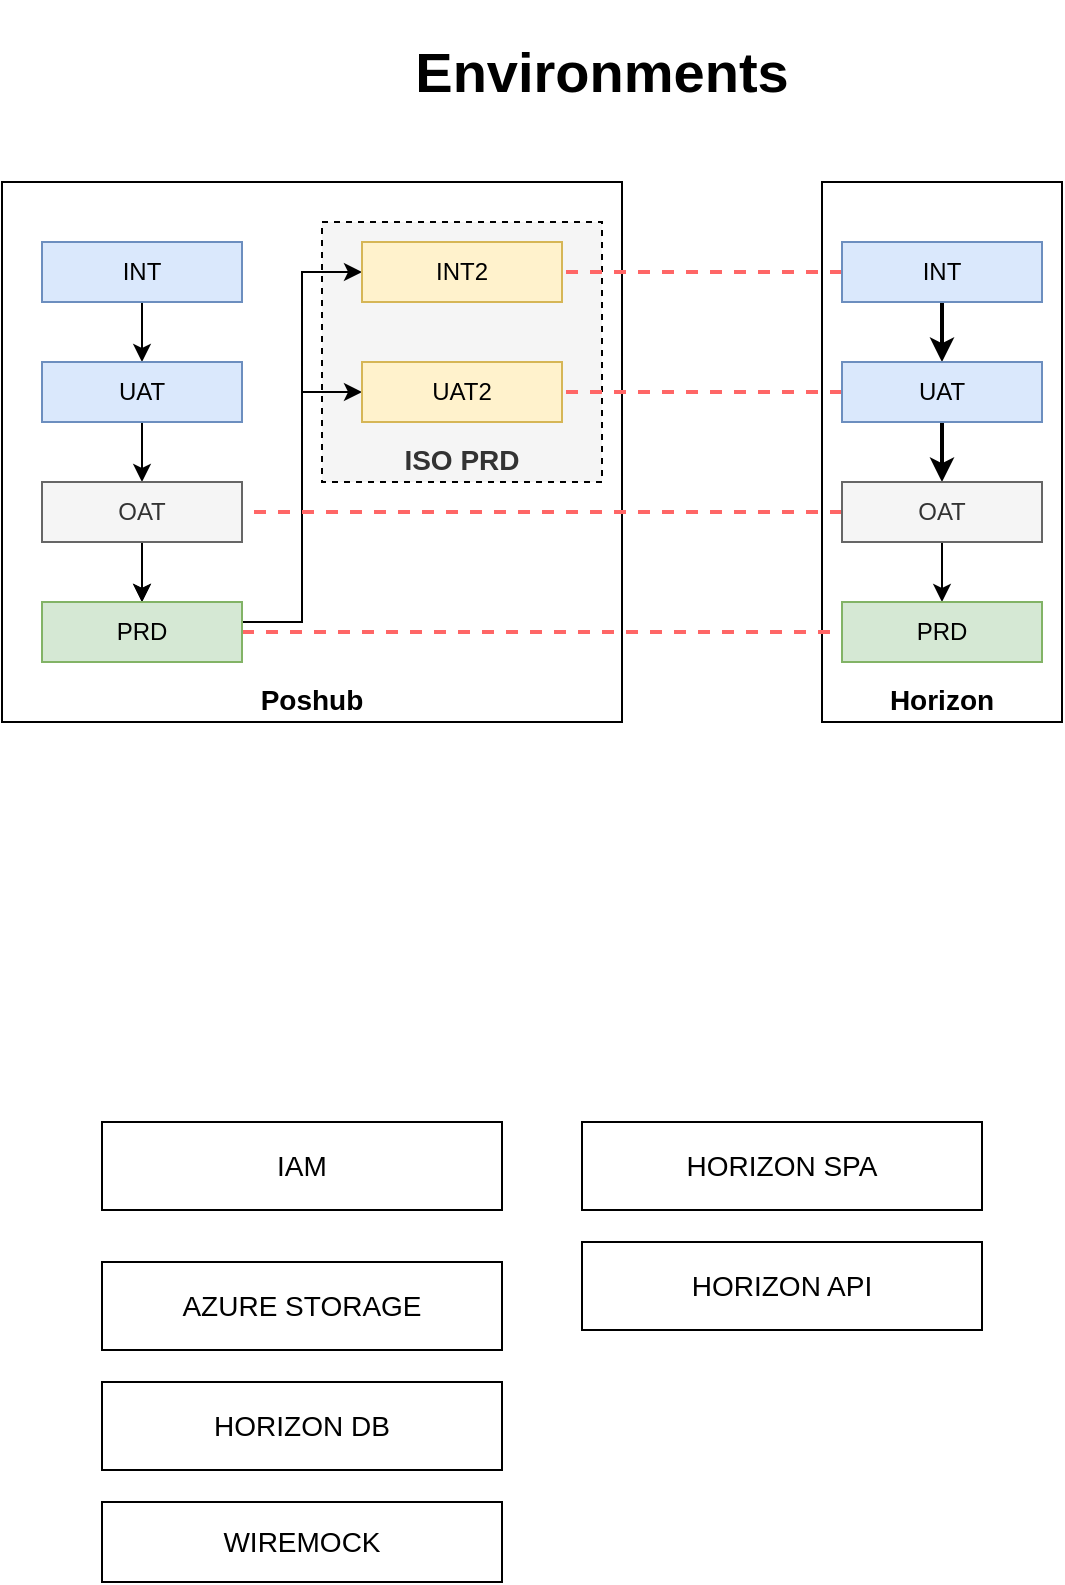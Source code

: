 <mxfile version="20.7.2" type="github">
  <diagram id="qH5oBzDhGJCajl7ZaMK2" name="Page-1">
    <mxGraphModel dx="717" dy="1448" grid="1" gridSize="10" guides="1" tooltips="1" connect="1" arrows="1" fold="1" page="1" pageScale="1" pageWidth="827" pageHeight="1169" math="0" shadow="0">
      <root>
        <mxCell id="0" />
        <mxCell id="1" parent="0" />
        <mxCell id="00HUXX-bjF2ofL3nJzH--35" value="Poshub" style="rounded=0;whiteSpace=wrap;html=1;verticalAlign=bottom;fontSize=14;fontStyle=1;align=center;spacingLeft=0;" parent="1" vertex="1">
          <mxGeometry x="150" y="130" width="310" height="270" as="geometry" />
        </mxCell>
        <mxCell id="00HUXX-bjF2ofL3nJzH--38" value="ISO PRD" style="rounded=0;whiteSpace=wrap;html=1;fontSize=14;fillColor=#f5f5f5;fontColor=#333333;strokeColor=default;dashed=1;verticalAlign=bottom;fontStyle=1" parent="1" vertex="1">
          <mxGeometry x="310" y="150" width="140" height="130" as="geometry" />
        </mxCell>
        <mxCell id="00HUXX-bjF2ofL3nJzH--33" value="Horizon" style="rounded=0;whiteSpace=wrap;html=1;verticalAlign=bottom;fontStyle=1;fontSize=14;" parent="1" vertex="1">
          <mxGeometry x="560" y="130" width="120" height="270" as="geometry" />
        </mxCell>
        <mxCell id="00HUXX-bjF2ofL3nJzH--11" style="edgeStyle=orthogonalEdgeStyle;rounded=0;orthogonalLoop=1;jettySize=auto;html=1;entryX=0.5;entryY=0;entryDx=0;entryDy=0;" parent="1" source="00HUXX-bjF2ofL3nJzH--1" target="00HUXX-bjF2ofL3nJzH--2" edge="1">
          <mxGeometry relative="1" as="geometry" />
        </mxCell>
        <mxCell id="00HUXX-bjF2ofL3nJzH--1" value="INT" style="rounded=0;whiteSpace=wrap;html=1;fillColor=#dae8fc;strokeColor=#6c8ebf;" parent="1" vertex="1">
          <mxGeometry x="170" y="160" width="100" height="30" as="geometry" />
        </mxCell>
        <mxCell id="00HUXX-bjF2ofL3nJzH--10" style="edgeStyle=orthogonalEdgeStyle;rounded=0;orthogonalLoop=1;jettySize=auto;html=1;entryX=0.5;entryY=0;entryDx=0;entryDy=0;" parent="1" source="00HUXX-bjF2ofL3nJzH--2" target="00HUXX-bjF2ofL3nJzH--3" edge="1">
          <mxGeometry relative="1" as="geometry" />
        </mxCell>
        <mxCell id="00HUXX-bjF2ofL3nJzH--2" value="UAT" style="rounded=0;whiteSpace=wrap;html=1;fillColor=#dae8fc;strokeColor=#6c8ebf;" parent="1" vertex="1">
          <mxGeometry x="170" y="220" width="100" height="30" as="geometry" />
        </mxCell>
        <mxCell id="00HUXX-bjF2ofL3nJzH--9" style="edgeStyle=orthogonalEdgeStyle;rounded=0;orthogonalLoop=1;jettySize=auto;html=1;entryX=0.5;entryY=0;entryDx=0;entryDy=0;" parent="1" source="00HUXX-bjF2ofL3nJzH--3" target="00HUXX-bjF2ofL3nJzH--4" edge="1">
          <mxGeometry relative="1" as="geometry" />
        </mxCell>
        <mxCell id="00HUXX-bjF2ofL3nJzH--12" value="" style="edgeStyle=orthogonalEdgeStyle;rounded=0;orthogonalLoop=1;jettySize=auto;html=1;" parent="1" source="00HUXX-bjF2ofL3nJzH--3" target="00HUXX-bjF2ofL3nJzH--4" edge="1">
          <mxGeometry relative="1" as="geometry" />
        </mxCell>
        <mxCell id="00HUXX-bjF2ofL3nJzH--3" value="OAT" style="rounded=0;whiteSpace=wrap;html=1;fillColor=#f5f5f5;fontColor=#333333;strokeColor=#666666;" parent="1" vertex="1">
          <mxGeometry x="170" y="280" width="100" height="30" as="geometry" />
        </mxCell>
        <mxCell id="00HUXX-bjF2ofL3nJzH--15" style="edgeStyle=orthogonalEdgeStyle;rounded=0;orthogonalLoop=1;jettySize=auto;html=1;entryX=0;entryY=0.5;entryDx=0;entryDy=0;" parent="1" source="00HUXX-bjF2ofL3nJzH--4" target="00HUXX-bjF2ofL3nJzH--5" edge="1">
          <mxGeometry relative="1" as="geometry">
            <Array as="points">
              <mxPoint x="300" y="350" />
              <mxPoint x="300" y="175" />
            </Array>
          </mxGeometry>
        </mxCell>
        <mxCell id="00HUXX-bjF2ofL3nJzH--16" style="edgeStyle=orthogonalEdgeStyle;rounded=0;orthogonalLoop=1;jettySize=auto;html=1;entryX=0;entryY=0.5;entryDx=0;entryDy=0;" parent="1" source="00HUXX-bjF2ofL3nJzH--4" target="00HUXX-bjF2ofL3nJzH--6" edge="1">
          <mxGeometry relative="1" as="geometry">
            <Array as="points">
              <mxPoint x="300" y="350" />
              <mxPoint x="300" y="235" />
            </Array>
          </mxGeometry>
        </mxCell>
        <mxCell id="HC0YbJOWXpDHoiTHWu_P-2" style="edgeStyle=orthogonalEdgeStyle;rounded=0;orthogonalLoop=1;jettySize=auto;html=1;entryX=0;entryY=0.5;entryDx=0;entryDy=0;dashed=1;strokeColor=#FF6666;strokeWidth=2;fontSize=14;startArrow=none;startFill=0;endArrow=none;endFill=0;" edge="1" parent="1" source="00HUXX-bjF2ofL3nJzH--4" target="00HUXX-bjF2ofL3nJzH--31">
          <mxGeometry relative="1" as="geometry" />
        </mxCell>
        <mxCell id="00HUXX-bjF2ofL3nJzH--4" value="PRD" style="rounded=0;whiteSpace=wrap;html=1;fillColor=#d5e8d4;strokeColor=#82b366;" parent="1" vertex="1">
          <mxGeometry x="170" y="340" width="100" height="30" as="geometry" />
        </mxCell>
        <mxCell id="00HUXX-bjF2ofL3nJzH--5" value="INT2" style="rounded=0;whiteSpace=wrap;html=1;fillColor=#fff2cc;strokeColor=#d6b656;" parent="1" vertex="1">
          <mxGeometry x="330" y="160" width="100" height="30" as="geometry" />
        </mxCell>
        <mxCell id="00HUXX-bjF2ofL3nJzH--6" value="UAT2" style="rounded=0;whiteSpace=wrap;html=1;fillColor=#fff2cc;strokeColor=#d6b656;" parent="1" vertex="1">
          <mxGeometry x="330" y="220" width="100" height="30" as="geometry" />
        </mxCell>
        <mxCell id="00HUXX-bjF2ofL3nJzH--21" style="edgeStyle=orthogonalEdgeStyle;rounded=0;orthogonalLoop=1;jettySize=auto;html=1;dashed=1;endArrow=none;endFill=0;strokeWidth=2;strokeColor=#FF6666;" parent="1" source="00HUXX-bjF2ofL3nJzH--13" target="00HUXX-bjF2ofL3nJzH--5" edge="1">
          <mxGeometry relative="1" as="geometry" />
        </mxCell>
        <mxCell id="00HUXX-bjF2ofL3nJzH--29" style="edgeStyle=orthogonalEdgeStyle;rounded=0;orthogonalLoop=1;jettySize=auto;html=1;entryX=0.5;entryY=0;entryDx=0;entryDy=0;endArrow=classic;endFill=1;strokeWidth=2;" parent="1" source="00HUXX-bjF2ofL3nJzH--13" target="00HUXX-bjF2ofL3nJzH--17" edge="1">
          <mxGeometry relative="1" as="geometry" />
        </mxCell>
        <mxCell id="00HUXX-bjF2ofL3nJzH--13" value="INT" style="rounded=0;whiteSpace=wrap;html=1;fillColor=#dae8fc;strokeColor=#6c8ebf;" parent="1" vertex="1">
          <mxGeometry x="570" y="160" width="100" height="30" as="geometry" />
        </mxCell>
        <mxCell id="00HUXX-bjF2ofL3nJzH--26" style="edgeStyle=orthogonalEdgeStyle;rounded=0;orthogonalLoop=1;jettySize=auto;html=1;entryX=1;entryY=0.5;entryDx=0;entryDy=0;dashed=1;endArrow=none;endFill=0;strokeWidth=2;strokeColor=#FF6666;" parent="1" source="00HUXX-bjF2ofL3nJzH--17" target="00HUXX-bjF2ofL3nJzH--6" edge="1">
          <mxGeometry relative="1" as="geometry" />
        </mxCell>
        <mxCell id="00HUXX-bjF2ofL3nJzH--30" style="edgeStyle=orthogonalEdgeStyle;rounded=0;orthogonalLoop=1;jettySize=auto;html=1;entryX=0.5;entryY=0;entryDx=0;entryDy=0;startArrow=none;startFill=0;endArrow=classic;endFill=1;strokeWidth=2;" parent="1" source="00HUXX-bjF2ofL3nJzH--17" target="00HUXX-bjF2ofL3nJzH--27" edge="1">
          <mxGeometry relative="1" as="geometry" />
        </mxCell>
        <mxCell id="00HUXX-bjF2ofL3nJzH--17" value="UAT" style="rounded=0;whiteSpace=wrap;html=1;fillColor=#dae8fc;strokeColor=#6c8ebf;" parent="1" vertex="1">
          <mxGeometry x="570" y="220" width="100" height="30" as="geometry" />
        </mxCell>
        <mxCell id="00HUXX-bjF2ofL3nJzH--28" style="edgeStyle=orthogonalEdgeStyle;rounded=0;orthogonalLoop=1;jettySize=auto;html=1;entryX=1;entryY=0.5;entryDx=0;entryDy=0;endArrow=none;endFill=0;dashed=1;strokeWidth=2;strokeColor=#FF6666;" parent="1" source="00HUXX-bjF2ofL3nJzH--27" target="00HUXX-bjF2ofL3nJzH--3" edge="1">
          <mxGeometry relative="1" as="geometry" />
        </mxCell>
        <mxCell id="00HUXX-bjF2ofL3nJzH--32" style="edgeStyle=orthogonalEdgeStyle;rounded=0;orthogonalLoop=1;jettySize=auto;html=1;entryX=0.5;entryY=0;entryDx=0;entryDy=0;startArrow=none;startFill=0;endArrow=classic;endFill=1;" parent="1" source="00HUXX-bjF2ofL3nJzH--27" target="00HUXX-bjF2ofL3nJzH--31" edge="1">
          <mxGeometry relative="1" as="geometry" />
        </mxCell>
        <mxCell id="00HUXX-bjF2ofL3nJzH--27" value="OAT" style="rounded=0;whiteSpace=wrap;html=1;fillColor=#f5f5f5;fontColor=#333333;strokeColor=#666666;" parent="1" vertex="1">
          <mxGeometry x="570" y="280" width="100" height="30" as="geometry" />
        </mxCell>
        <mxCell id="00HUXX-bjF2ofL3nJzH--31" value="PRD" style="rounded=0;whiteSpace=wrap;html=1;fillColor=#d5e8d4;strokeColor=#82b366;" parent="1" vertex="1">
          <mxGeometry x="570" y="340" width="100" height="30" as="geometry" />
        </mxCell>
        <mxCell id="HC0YbJOWXpDHoiTHWu_P-1" value="&lt;h1&gt;Environments&lt;/h1&gt;" style="text;html=1;strokeColor=none;fillColor=none;align=center;verticalAlign=middle;whiteSpace=wrap;rounded=0;dashed=1;labelBackgroundColor=none;fontSize=14;" vertex="1" parent="1">
          <mxGeometry x="340" y="60" width="220" height="30" as="geometry" />
        </mxCell>
        <mxCell id="HC0YbJOWXpDHoiTHWu_P-12" value="" style="group" vertex="1" connectable="0" parent="1">
          <mxGeometry x="200" y="600" width="200" height="44" as="geometry" />
        </mxCell>
        <mxCell id="HC0YbJOWXpDHoiTHWu_P-3" value="IAM" style="rounded=0;whiteSpace=wrap;html=1;labelBackgroundColor=none;strokeColor=default;fontSize=14;" vertex="1" parent="HC0YbJOWXpDHoiTHWu_P-12">
          <mxGeometry width="200" height="44" as="geometry" />
        </mxCell>
        <mxCell id="HC0YbJOWXpDHoiTHWu_P-8" value="" style="shape=image;html=1;verticalAlign=top;verticalLabelPosition=bottom;labelBackgroundColor=#ffffff;imageAspect=0;aspect=fixed;image=https://cdn0.iconfinder.com/data/icons/social-media-2104/24/social_media_social_media_logo_docker-128.png;strokeColor=default;fontSize=14;" vertex="1" parent="HC0YbJOWXpDHoiTHWu_P-12">
          <mxGeometry x="5" y="7" width="30" height="30" as="geometry" />
        </mxCell>
        <mxCell id="HC0YbJOWXpDHoiTHWu_P-13" value="" style="group;align=right;" vertex="1" connectable="0" parent="1">
          <mxGeometry x="200" y="670" width="200" height="44" as="geometry" />
        </mxCell>
        <mxCell id="HC0YbJOWXpDHoiTHWu_P-4" value="AZURE STORAGE" style="rounded=0;whiteSpace=wrap;html=1;labelBackgroundColor=none;strokeColor=default;fontSize=14;align=center;" vertex="1" parent="HC0YbJOWXpDHoiTHWu_P-13">
          <mxGeometry width="200" height="44" as="geometry" />
        </mxCell>
        <mxCell id="HC0YbJOWXpDHoiTHWu_P-9" value="" style="shape=image;html=1;verticalAlign=top;verticalLabelPosition=bottom;labelBackgroundColor=#ffffff;imageAspect=0;aspect=fixed;image=https://cdn0.iconfinder.com/data/icons/social-media-2104/24/social_media_social_media_logo_docker-128.png;strokeColor=default;fontSize=14;" vertex="1" parent="HC0YbJOWXpDHoiTHWu_P-13">
          <mxGeometry x="5" y="7" width="30" height="30" as="geometry" />
        </mxCell>
        <mxCell id="HC0YbJOWXpDHoiTHWu_P-14" value="" style="group" vertex="1" connectable="0" parent="1">
          <mxGeometry x="200" y="730" width="200" height="44" as="geometry" />
        </mxCell>
        <mxCell id="HC0YbJOWXpDHoiTHWu_P-6" value="HORIZON DB" style="rounded=0;whiteSpace=wrap;html=1;labelBackgroundColor=none;strokeColor=default;fontSize=14;" vertex="1" parent="HC0YbJOWXpDHoiTHWu_P-14">
          <mxGeometry width="200" height="44" as="geometry" />
        </mxCell>
        <mxCell id="HC0YbJOWXpDHoiTHWu_P-10" value="" style="shape=image;html=1;verticalAlign=top;verticalLabelPosition=bottom;labelBackgroundColor=#ffffff;imageAspect=0;aspect=fixed;image=https://cdn0.iconfinder.com/data/icons/social-media-2104/24/social_media_social_media_logo_docker-128.png;strokeColor=default;fontSize=14;" vertex="1" parent="HC0YbJOWXpDHoiTHWu_P-14">
          <mxGeometry x="5" y="7" width="30" height="30" as="geometry" />
        </mxCell>
        <mxCell id="HC0YbJOWXpDHoiTHWu_P-15" value="" style="group" vertex="1" connectable="0" parent="1">
          <mxGeometry x="200" y="790" width="200" height="40" as="geometry" />
        </mxCell>
        <mxCell id="HC0YbJOWXpDHoiTHWu_P-7" value="WIREMOCK" style="rounded=0;whiteSpace=wrap;html=1;labelBackgroundColor=none;strokeColor=default;fontSize=14;" vertex="1" parent="HC0YbJOWXpDHoiTHWu_P-15">
          <mxGeometry width="200" height="40" as="geometry" />
        </mxCell>
        <mxCell id="HC0YbJOWXpDHoiTHWu_P-11" value="" style="shape=image;html=1;verticalAlign=top;verticalLabelPosition=bottom;labelBackgroundColor=#ffffff;imageAspect=0;aspect=fixed;image=https://cdn0.iconfinder.com/data/icons/social-media-2104/24/social_media_social_media_logo_docker-128.png;strokeColor=default;fontSize=14;" vertex="1" parent="HC0YbJOWXpDHoiTHWu_P-15">
          <mxGeometry x="5" y="5" width="30" height="30" as="geometry" />
        </mxCell>
        <mxCell id="HC0YbJOWXpDHoiTHWu_P-16" value="HORIZON SPA" style="rounded=0;whiteSpace=wrap;html=1;labelBackgroundColor=none;strokeColor=default;fontSize=14;" vertex="1" parent="1">
          <mxGeometry x="440" y="600" width="200" height="44" as="geometry" />
        </mxCell>
        <mxCell id="HC0YbJOWXpDHoiTHWu_P-17" value="HORIZON API" style="rounded=0;whiteSpace=wrap;html=1;labelBackgroundColor=none;strokeColor=default;fontSize=14;" vertex="1" parent="1">
          <mxGeometry x="440" y="660" width="200" height="44" as="geometry" />
        </mxCell>
      </root>
    </mxGraphModel>
  </diagram>
</mxfile>
